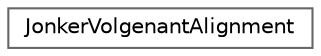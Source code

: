 digraph "Graphical Class Hierarchy"
{
 // LATEX_PDF_SIZE
  bgcolor="transparent";
  edge [fontname=Helvetica,fontsize=10,labelfontname=Helvetica,labelfontsize=10];
  node [fontname=Helvetica,fontsize=10,shape=box,height=0.2,width=0.4];
  rankdir="LR";
  Node0 [id="Node000000",label="JonkerVolgenantAlignment",height=0.2,width=0.4,color="grey40", fillcolor="white", style="filled",URL="$class_jonker_volgenant_alignment.html",tooltip=" "];
}
